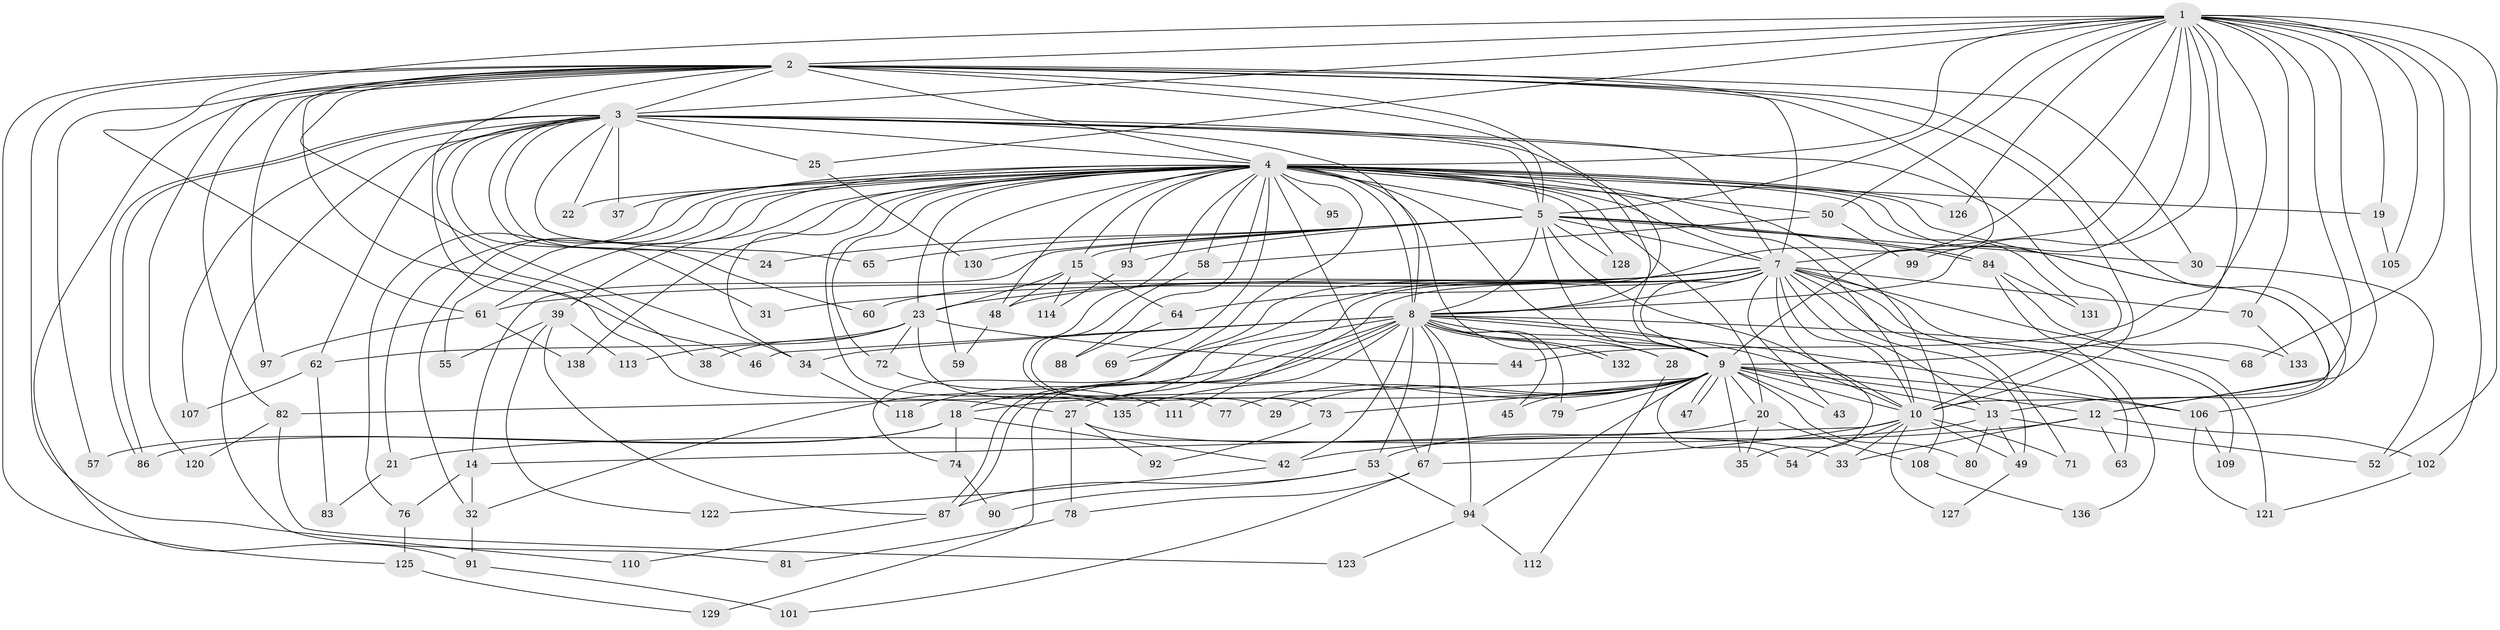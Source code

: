 // original degree distribution, {22: 0.007246376811594203, 20: 0.014492753623188406, 23: 0.007246376811594203, 27: 0.014492753623188406, 31: 0.007246376811594203, 28: 0.014492753623188406, 13: 0.007246376811594203, 8: 0.007246376811594203, 7: 0.021739130434782608, 4: 0.07246376811594203, 2: 0.5362318840579711, 6: 0.014492753623188406, 3: 0.21739130434782608, 5: 0.050724637681159424, 9: 0.007246376811594203}
// Generated by graph-tools (version 1.1) at 2025/10/02/27/25 16:10:56]
// undirected, 112 vertices, 259 edges
graph export_dot {
graph [start="1"]
  node [color=gray90,style=filled];
  1 [super="+85"];
  2 [super="+16"];
  3 [super="+26"];
  4 [super="+6"];
  5 [super="+119"];
  7 [super="+89"];
  8 [super="+103"];
  9 [super="+134"];
  10 [super="+11"];
  12 [super="+17"];
  13 [super="+40"];
  14;
  15 [super="+75"];
  18 [super="+115"];
  19;
  20 [super="+104"];
  21;
  22;
  23 [super="+117"];
  24;
  25;
  27 [super="+51"];
  28;
  29;
  30;
  31;
  32 [super="+36"];
  33;
  34 [super="+41"];
  35;
  37;
  38;
  39 [super="+96"];
  42 [super="+56"];
  43;
  44;
  45;
  46;
  47;
  48;
  49 [super="+66"];
  50;
  52 [super="+98"];
  53;
  54;
  55;
  57;
  58;
  59;
  60;
  61;
  62;
  63;
  64;
  65;
  67 [super="+124"];
  68;
  69;
  70;
  71;
  72;
  73;
  74;
  76;
  77;
  78;
  79;
  80;
  81;
  82;
  83;
  84;
  86;
  87 [super="+100"];
  88;
  90;
  91;
  92;
  93;
  94;
  95;
  97;
  99;
  101;
  102;
  105;
  106 [super="+116"];
  107;
  108;
  109;
  110;
  111;
  112;
  113;
  114;
  118;
  120;
  121 [super="+137"];
  122;
  123;
  125;
  126;
  127;
  128;
  129;
  130;
  131;
  132;
  133;
  135;
  136;
  138;
  1 -- 2;
  1 -- 3;
  1 -- 4 [weight=2];
  1 -- 5;
  1 -- 7;
  1 -- 8;
  1 -- 9;
  1 -- 10;
  1 -- 12;
  1 -- 19;
  1 -- 25;
  1 -- 44;
  1 -- 50;
  1 -- 52;
  1 -- 64;
  1 -- 68;
  1 -- 70;
  1 -- 102;
  1 -- 105;
  1 -- 126;
  1 -- 99;
  1 -- 61;
  2 -- 3;
  2 -- 4 [weight=3];
  2 -- 5;
  2 -- 7;
  2 -- 8;
  2 -- 9;
  2 -- 10;
  2 -- 27;
  2 -- 30;
  2 -- 57;
  2 -- 82;
  2 -- 97;
  2 -- 106;
  2 -- 110;
  2 -- 120;
  2 -- 125;
  2 -- 46;
  2 -- 91;
  2 -- 34;
  3 -- 4 [weight=3];
  3 -- 5;
  3 -- 7;
  3 -- 8;
  3 -- 9;
  3 -- 10;
  3 -- 22;
  3 -- 24;
  3 -- 25;
  3 -- 31;
  3 -- 37;
  3 -- 38;
  3 -- 60;
  3 -- 62;
  3 -- 65;
  3 -- 81;
  3 -- 86;
  3 -- 86;
  3 -- 107;
  4 -- 5 [weight=2];
  4 -- 7 [weight=2];
  4 -- 8 [weight=2];
  4 -- 9 [weight=2];
  4 -- 10 [weight=3];
  4 -- 12;
  4 -- 19;
  4 -- 20;
  4 -- 21;
  4 -- 22;
  4 -- 23;
  4 -- 29;
  4 -- 32;
  4 -- 34;
  4 -- 50;
  4 -- 61;
  4 -- 67;
  4 -- 72;
  4 -- 88;
  4 -- 95 [weight=2];
  4 -- 138;
  4 -- 128;
  4 -- 131;
  4 -- 135;
  4 -- 69;
  4 -- 74;
  4 -- 15 [weight=2];
  4 -- 76;
  4 -- 28;
  4 -- 93;
  4 -- 37;
  4 -- 39;
  4 -- 108;
  4 -- 48;
  4 -- 55;
  4 -- 58;
  4 -- 59;
  4 -- 126;
  4 -- 13;
  5 -- 7;
  5 -- 8;
  5 -- 9;
  5 -- 10 [weight=2];
  5 -- 14;
  5 -- 15;
  5 -- 24;
  5 -- 30;
  5 -- 65;
  5 -- 84;
  5 -- 84;
  5 -- 93;
  5 -- 128;
  5 -- 130;
  7 -- 8;
  7 -- 9;
  7 -- 10;
  7 -- 13;
  7 -- 18;
  7 -- 23;
  7 -- 27;
  7 -- 31;
  7 -- 35;
  7 -- 43;
  7 -- 49;
  7 -- 60;
  7 -- 61;
  7 -- 63;
  7 -- 70;
  7 -- 71;
  7 -- 109;
  7 -- 111;
  7 -- 48;
  7 -- 32;
  7 -- 121;
  8 -- 9;
  8 -- 10 [weight=2];
  8 -- 28;
  8 -- 34;
  8 -- 45;
  8 -- 46;
  8 -- 53;
  8 -- 67;
  8 -- 68;
  8 -- 69;
  8 -- 79;
  8 -- 87;
  8 -- 87;
  8 -- 94;
  8 -- 106;
  8 -- 118;
  8 -- 129;
  8 -- 132;
  8 -- 132;
  8 -- 42;
  9 -- 10;
  9 -- 13;
  9 -- 18;
  9 -- 20;
  9 -- 29;
  9 -- 35;
  9 -- 43;
  9 -- 45;
  9 -- 47;
  9 -- 47;
  9 -- 54;
  9 -- 73;
  9 -- 77;
  9 -- 79;
  9 -- 80;
  9 -- 82;
  9 -- 135;
  9 -- 106;
  9 -- 94;
  9 -- 12;
  10 -- 54;
  10 -- 71;
  10 -- 33;
  10 -- 14;
  10 -- 127;
  10 -- 67;
  10 -- 49;
  12 -- 33;
  12 -- 42;
  12 -- 63;
  12 -- 102;
  13 -- 21;
  13 -- 49;
  13 -- 80;
  13 -- 52;
  14 -- 32;
  14 -- 76;
  15 -- 48;
  15 -- 64;
  15 -- 114;
  15 -- 23;
  18 -- 42;
  18 -- 57;
  18 -- 74;
  18 -- 86;
  19 -- 105;
  20 -- 53;
  20 -- 108;
  20 -- 35;
  21 -- 83;
  23 -- 38;
  23 -- 44;
  23 -- 62;
  23 -- 72;
  23 -- 77;
  23 -- 113;
  25 -- 130;
  27 -- 78;
  27 -- 33;
  27 -- 92;
  28 -- 112;
  30 -- 52;
  32 -- 91;
  34 -- 118;
  39 -- 55;
  39 -- 113;
  39 -- 122;
  39 -- 87;
  42 -- 122;
  48 -- 59;
  49 -- 127;
  50 -- 58;
  50 -- 99;
  53 -- 90;
  53 -- 94;
  53 -- 87;
  58 -- 73;
  61 -- 97;
  61 -- 138;
  62 -- 83;
  62 -- 107;
  64 -- 88;
  67 -- 78;
  67 -- 101;
  70 -- 133;
  72 -- 111;
  73 -- 92;
  74 -- 90;
  76 -- 125;
  78 -- 81;
  82 -- 120;
  82 -- 123;
  84 -- 131;
  84 -- 133;
  84 -- 136;
  87 -- 110;
  91 -- 101;
  93 -- 114;
  94 -- 112;
  94 -- 123;
  102 -- 121;
  106 -- 109;
  106 -- 121;
  108 -- 136;
  125 -- 129;
}
